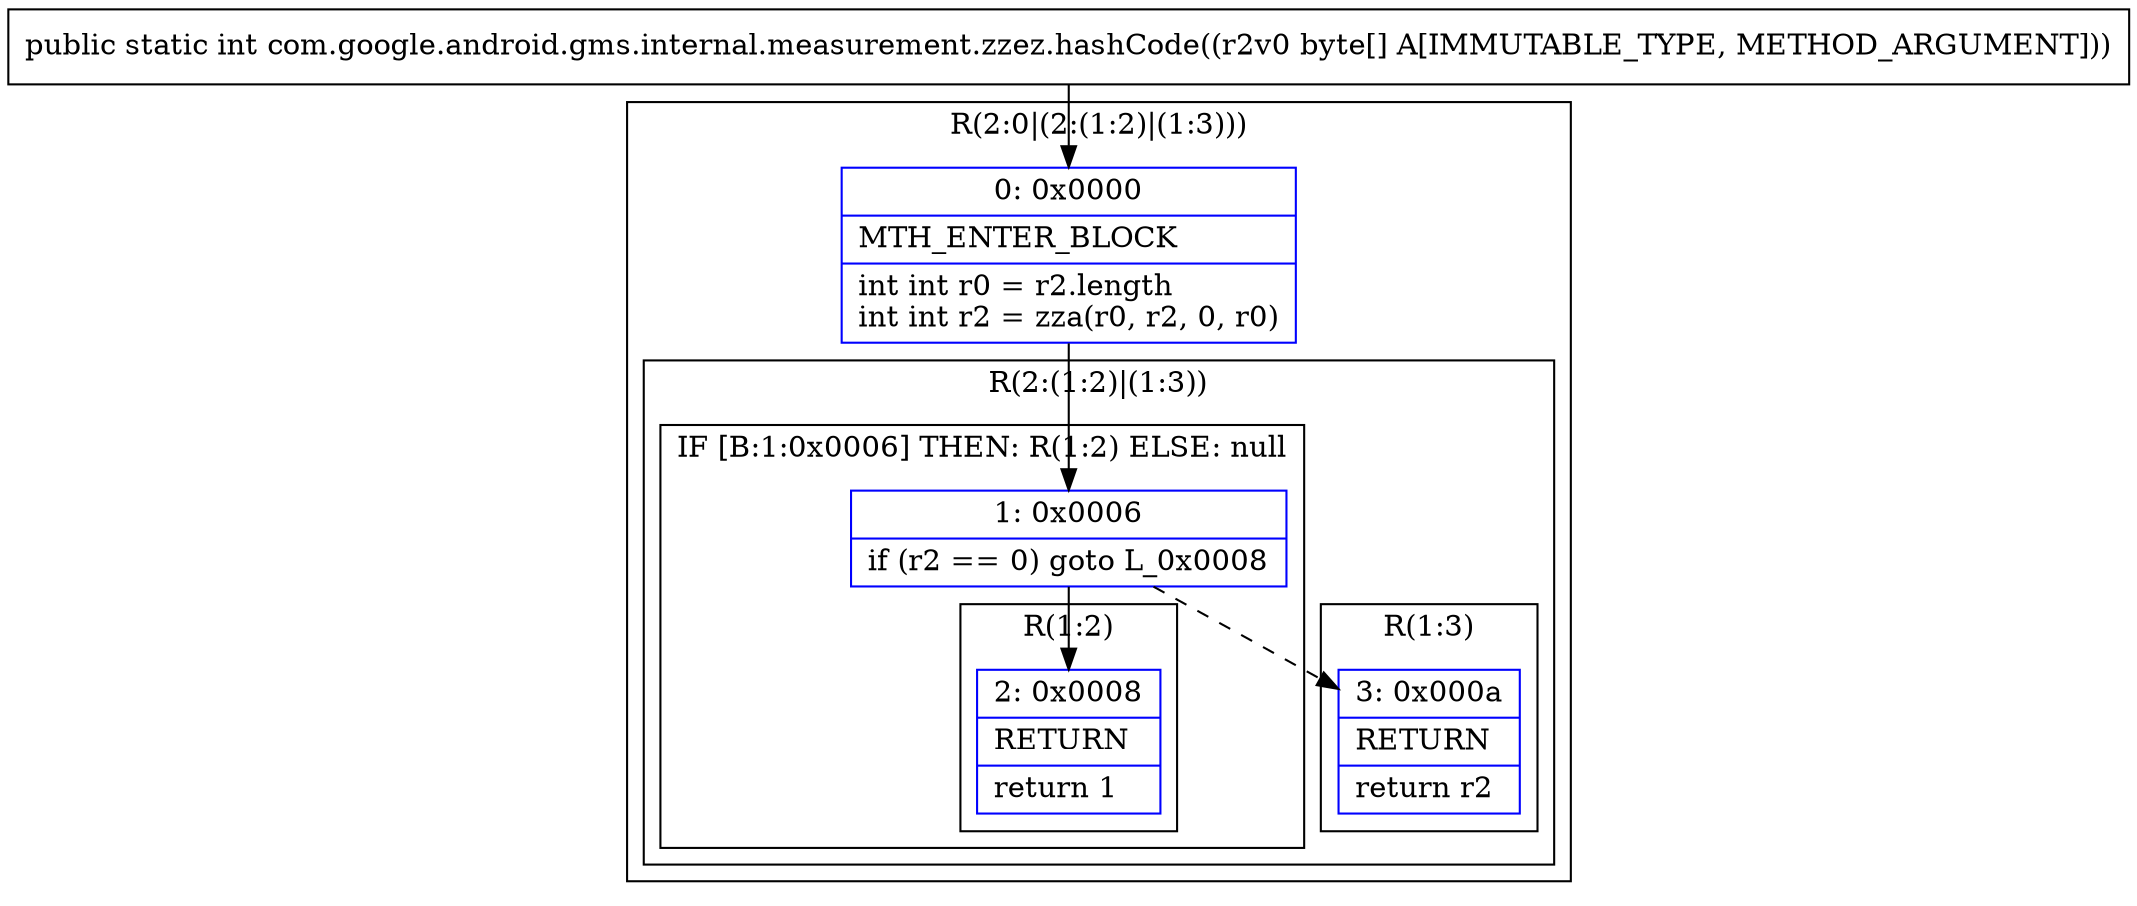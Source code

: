 digraph "CFG forcom.google.android.gms.internal.measurement.zzez.hashCode([B)I" {
subgraph cluster_Region_535364928 {
label = "R(2:0|(2:(1:2)|(1:3)))";
node [shape=record,color=blue];
Node_0 [shape=record,label="{0\:\ 0x0000|MTH_ENTER_BLOCK\l|int int r0 = r2.length\lint int r2 = zza(r0, r2, 0, r0)\l}"];
subgraph cluster_Region_904484800 {
label = "R(2:(1:2)|(1:3))";
node [shape=record,color=blue];
subgraph cluster_IfRegion_1086428836 {
label = "IF [B:1:0x0006] THEN: R(1:2) ELSE: null";
node [shape=record,color=blue];
Node_1 [shape=record,label="{1\:\ 0x0006|if (r2 == 0) goto L_0x0008\l}"];
subgraph cluster_Region_1148255068 {
label = "R(1:2)";
node [shape=record,color=blue];
Node_2 [shape=record,label="{2\:\ 0x0008|RETURN\l|return 1\l}"];
}
}
subgraph cluster_Region_1547909786 {
label = "R(1:3)";
node [shape=record,color=blue];
Node_3 [shape=record,label="{3\:\ 0x000a|RETURN\l|return r2\l}"];
}
}
}
MethodNode[shape=record,label="{public static int com.google.android.gms.internal.measurement.zzez.hashCode((r2v0 byte[] A[IMMUTABLE_TYPE, METHOD_ARGUMENT])) }"];
MethodNode -> Node_0;
Node_0 -> Node_1;
Node_1 -> Node_2;
Node_1 -> Node_3[style=dashed];
}

